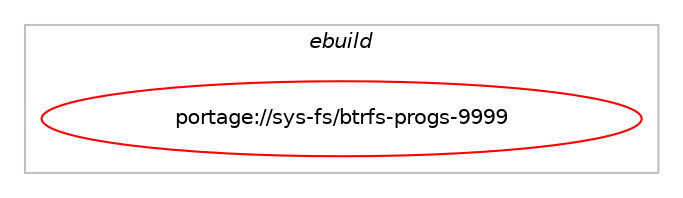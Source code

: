 digraph prolog {

# *************
# Graph options
# *************

newrank=true;
concentrate=true;
compound=true;
graph [rankdir=LR,fontname=Helvetica,fontsize=10,ranksep=1.5];#, ranksep=2.5, nodesep=0.2];
edge  [arrowhead=vee];
node  [fontname=Helvetica,fontsize=10];

# **********
# The ebuild
# **********

subgraph cluster_leftcol {
color=gray;
label=<<i>ebuild</i>>;
id [label="portage://sys-fs/btrfs-progs-9999", color=red, width=4, href="../sys-fs/btrfs-progs-9999.svg"];
}

# ****************
# The dependencies
# ****************

subgraph cluster_midcol {
color=gray;
label=<<i>dependencies</i>>;
subgraph cluster_compile {
fillcolor="#eeeeee";
style=filled;
label=<<i>compile</i>>;
# *** BEGIN UNKNOWN DEPENDENCY TYPE (TODO) ***
# id -> equal(use_conditional_group(positive,convert,portage://sys-fs/btrfs-progs-9999,[package_dependency(portage://sys-fs/btrfs-progs-9999,install,no,sys-apps,acl,none,[,,],[],[])]))
# *** END UNKNOWN DEPENDENCY TYPE (TODO) ***

# *** BEGIN UNKNOWN DEPENDENCY TYPE (TODO) ***
# id -> equal(use_conditional_group(positive,convert,portage://sys-fs/btrfs-progs-9999,[package_dependency(portage://sys-fs/btrfs-progs-9999,install,no,sys-fs,e2fsprogs,none,[,,],any_same_slot,[]),use_conditional_group(positive,reiserfs,portage://sys-fs/btrfs-progs-9999,[package_dependency(portage://sys-fs/btrfs-progs-9999,install,no,sys-fs,reiserfsprogs,greaterequal,[3.6.27,,,3.6.27],[],[])])]))
# *** END UNKNOWN DEPENDENCY TYPE (TODO) ***

# *** BEGIN UNKNOWN DEPENDENCY TYPE (TODO) ***
# id -> equal(use_conditional_group(positive,static,portage://sys-fs/btrfs-progs-9999,[package_dependency(portage://sys-fs/btrfs-progs-9999,install,no,dev-libs,lzo,none,[,,],[slot(2)],[use(enable(static-libs),positive)]),package_dependency(portage://sys-fs/btrfs-progs-9999,install,no,sys-apps,util-linux,none,[,,],[slot(0)],[use(enable(static-libs),positive)]),package_dependency(portage://sys-fs/btrfs-progs-9999,install,no,sys-libs,zlib,none,[,,],[slot(0)],[use(enable(static-libs),positive)]),use_conditional_group(positive,convert,portage://sys-fs/btrfs-progs-9999,[package_dependency(portage://sys-fs/btrfs-progs-9999,install,no,sys-fs,e2fsprogs,none,[,,],[],[use(enable(static-libs),positive)]),use_conditional_group(positive,reiserfs,portage://sys-fs/btrfs-progs-9999,[package_dependency(portage://sys-fs/btrfs-progs-9999,install,no,sys-fs,reiserfsprogs,greaterequal,[3.6.27,,,3.6.27],[],[use(enable(static-libs),positive)])])]),use_conditional_group(positive,zstd,portage://sys-fs/btrfs-progs-9999,[package_dependency(portage://sys-fs/btrfs-progs-9999,install,no,app-arch,zstd,none,[,,],[],[use(enable(static-libs),positive)])])]))
# *** END UNKNOWN DEPENDENCY TYPE (TODO) ***

# *** BEGIN UNKNOWN DEPENDENCY TYPE (TODO) ***
# id -> equal(use_conditional_group(positive,udev,portage://sys-fs/btrfs-progs-9999,[package_dependency(portage://sys-fs/btrfs-progs-9999,install,no,virtual,libudev,none,[,,],any_same_slot,[])]))
# *** END UNKNOWN DEPENDENCY TYPE (TODO) ***

# *** BEGIN UNKNOWN DEPENDENCY TYPE (TODO) ***
# id -> equal(use_conditional_group(positive,zstd,portage://sys-fs/btrfs-progs-9999,[package_dependency(portage://sys-fs/btrfs-progs-9999,install,no,app-arch,zstd,none,[,,],any_same_slot,[])]))
# *** END UNKNOWN DEPENDENCY TYPE (TODO) ***

# *** BEGIN UNKNOWN DEPENDENCY TYPE (TODO) ***
# id -> equal(package_dependency(portage://sys-fs/btrfs-progs-9999,install,no,dev-libs,lzo,none,[,,],[slot(2),equal],[]))
# *** END UNKNOWN DEPENDENCY TYPE (TODO) ***

# *** BEGIN UNKNOWN DEPENDENCY TYPE (TODO) ***
# id -> equal(package_dependency(portage://sys-fs/btrfs-progs-9999,install,no,sys-apps,util-linux,none,[,,],any_same_slot,[use(optenable(static-libs),positive)]))
# *** END UNKNOWN DEPENDENCY TYPE (TODO) ***

# *** BEGIN UNKNOWN DEPENDENCY TYPE (TODO) ***
# id -> equal(package_dependency(portage://sys-fs/btrfs-progs-9999,install,no,sys-kernel,linux-headers,greaterequal,[5.10,,,5.10],[],[]))
# *** END UNKNOWN DEPENDENCY TYPE (TODO) ***

# *** BEGIN UNKNOWN DEPENDENCY TYPE (TODO) ***
# id -> equal(package_dependency(portage://sys-fs/btrfs-progs-9999,install,no,sys-libs,zlib,none,[,,],any_same_slot,[]))
# *** END UNKNOWN DEPENDENCY TYPE (TODO) ***

}
subgraph cluster_compileandrun {
fillcolor="#eeeeee";
style=filled;
label=<<i>compile and run</i>>;
}
subgraph cluster_run {
fillcolor="#eeeeee";
style=filled;
label=<<i>run</i>>;
# *** BEGIN UNKNOWN DEPENDENCY TYPE (TODO) ***
# id -> equal(use_conditional_group(positive,convert,portage://sys-fs/btrfs-progs-9999,[package_dependency(portage://sys-fs/btrfs-progs-9999,run,no,sys-fs,e2fsprogs,none,[,,],any_same_slot,[]),use_conditional_group(positive,reiserfs,portage://sys-fs/btrfs-progs-9999,[package_dependency(portage://sys-fs/btrfs-progs-9999,run,no,sys-fs,reiserfsprogs,greaterequal,[3.6.27,,,3.6.27],[],[])])]))
# *** END UNKNOWN DEPENDENCY TYPE (TODO) ***

# *** BEGIN UNKNOWN DEPENDENCY TYPE (TODO) ***
# id -> equal(use_conditional_group(positive,udev,portage://sys-fs/btrfs-progs-9999,[package_dependency(portage://sys-fs/btrfs-progs-9999,run,no,virtual,libudev,none,[,,],any_same_slot,[])]))
# *** END UNKNOWN DEPENDENCY TYPE (TODO) ***

# *** BEGIN UNKNOWN DEPENDENCY TYPE (TODO) ***
# id -> equal(use_conditional_group(positive,zstd,portage://sys-fs/btrfs-progs-9999,[package_dependency(portage://sys-fs/btrfs-progs-9999,run,no,app-arch,zstd,none,[,,],any_same_slot,[])]))
# *** END UNKNOWN DEPENDENCY TYPE (TODO) ***

# *** BEGIN UNKNOWN DEPENDENCY TYPE (TODO) ***
# id -> equal(package_dependency(portage://sys-fs/btrfs-progs-9999,run,no,dev-libs,lzo,none,[,,],[slot(2),equal],[]))
# *** END UNKNOWN DEPENDENCY TYPE (TODO) ***

# *** BEGIN UNKNOWN DEPENDENCY TYPE (TODO) ***
# id -> equal(package_dependency(portage://sys-fs/btrfs-progs-9999,run,no,sys-apps,util-linux,none,[,,],any_same_slot,[use(optenable(static-libs),positive)]))
# *** END UNKNOWN DEPENDENCY TYPE (TODO) ***

# *** BEGIN UNKNOWN DEPENDENCY TYPE (TODO) ***
# id -> equal(package_dependency(portage://sys-fs/btrfs-progs-9999,run,no,sys-libs,zlib,none,[,,],any_same_slot,[]))
# *** END UNKNOWN DEPENDENCY TYPE (TODO) ***

}
}

# **************
# The candidates
# **************

subgraph cluster_choices {
rank=same;
color=gray;
label=<<i>candidates</i>>;

}

}
